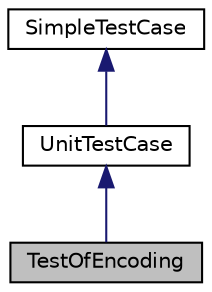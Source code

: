 digraph "TestOfEncoding"
{
  edge [fontname="Helvetica",fontsize="10",labelfontname="Helvetica",labelfontsize="10"];
  node [fontname="Helvetica",fontsize="10",shape=record];
  Node1 [label="TestOfEncoding",height=0.2,width=0.4,color="black", fillcolor="grey75", style="filled" fontcolor="black"];
  Node2 -> Node1 [dir="back",color="midnightblue",fontsize="10",style="solid",fontname="Helvetica"];
  Node2 [label="UnitTestCase",height=0.2,width=0.4,color="black", fillcolor="white", style="filled",URL="$class_unit_test_case.html"];
  Node3 -> Node2 [dir="back",color="midnightblue",fontsize="10",style="solid",fontname="Helvetica"];
  Node3 [label="SimpleTestCase",height=0.2,width=0.4,color="black", fillcolor="white", style="filled",URL="$class_simple_test_case.html"];
}
